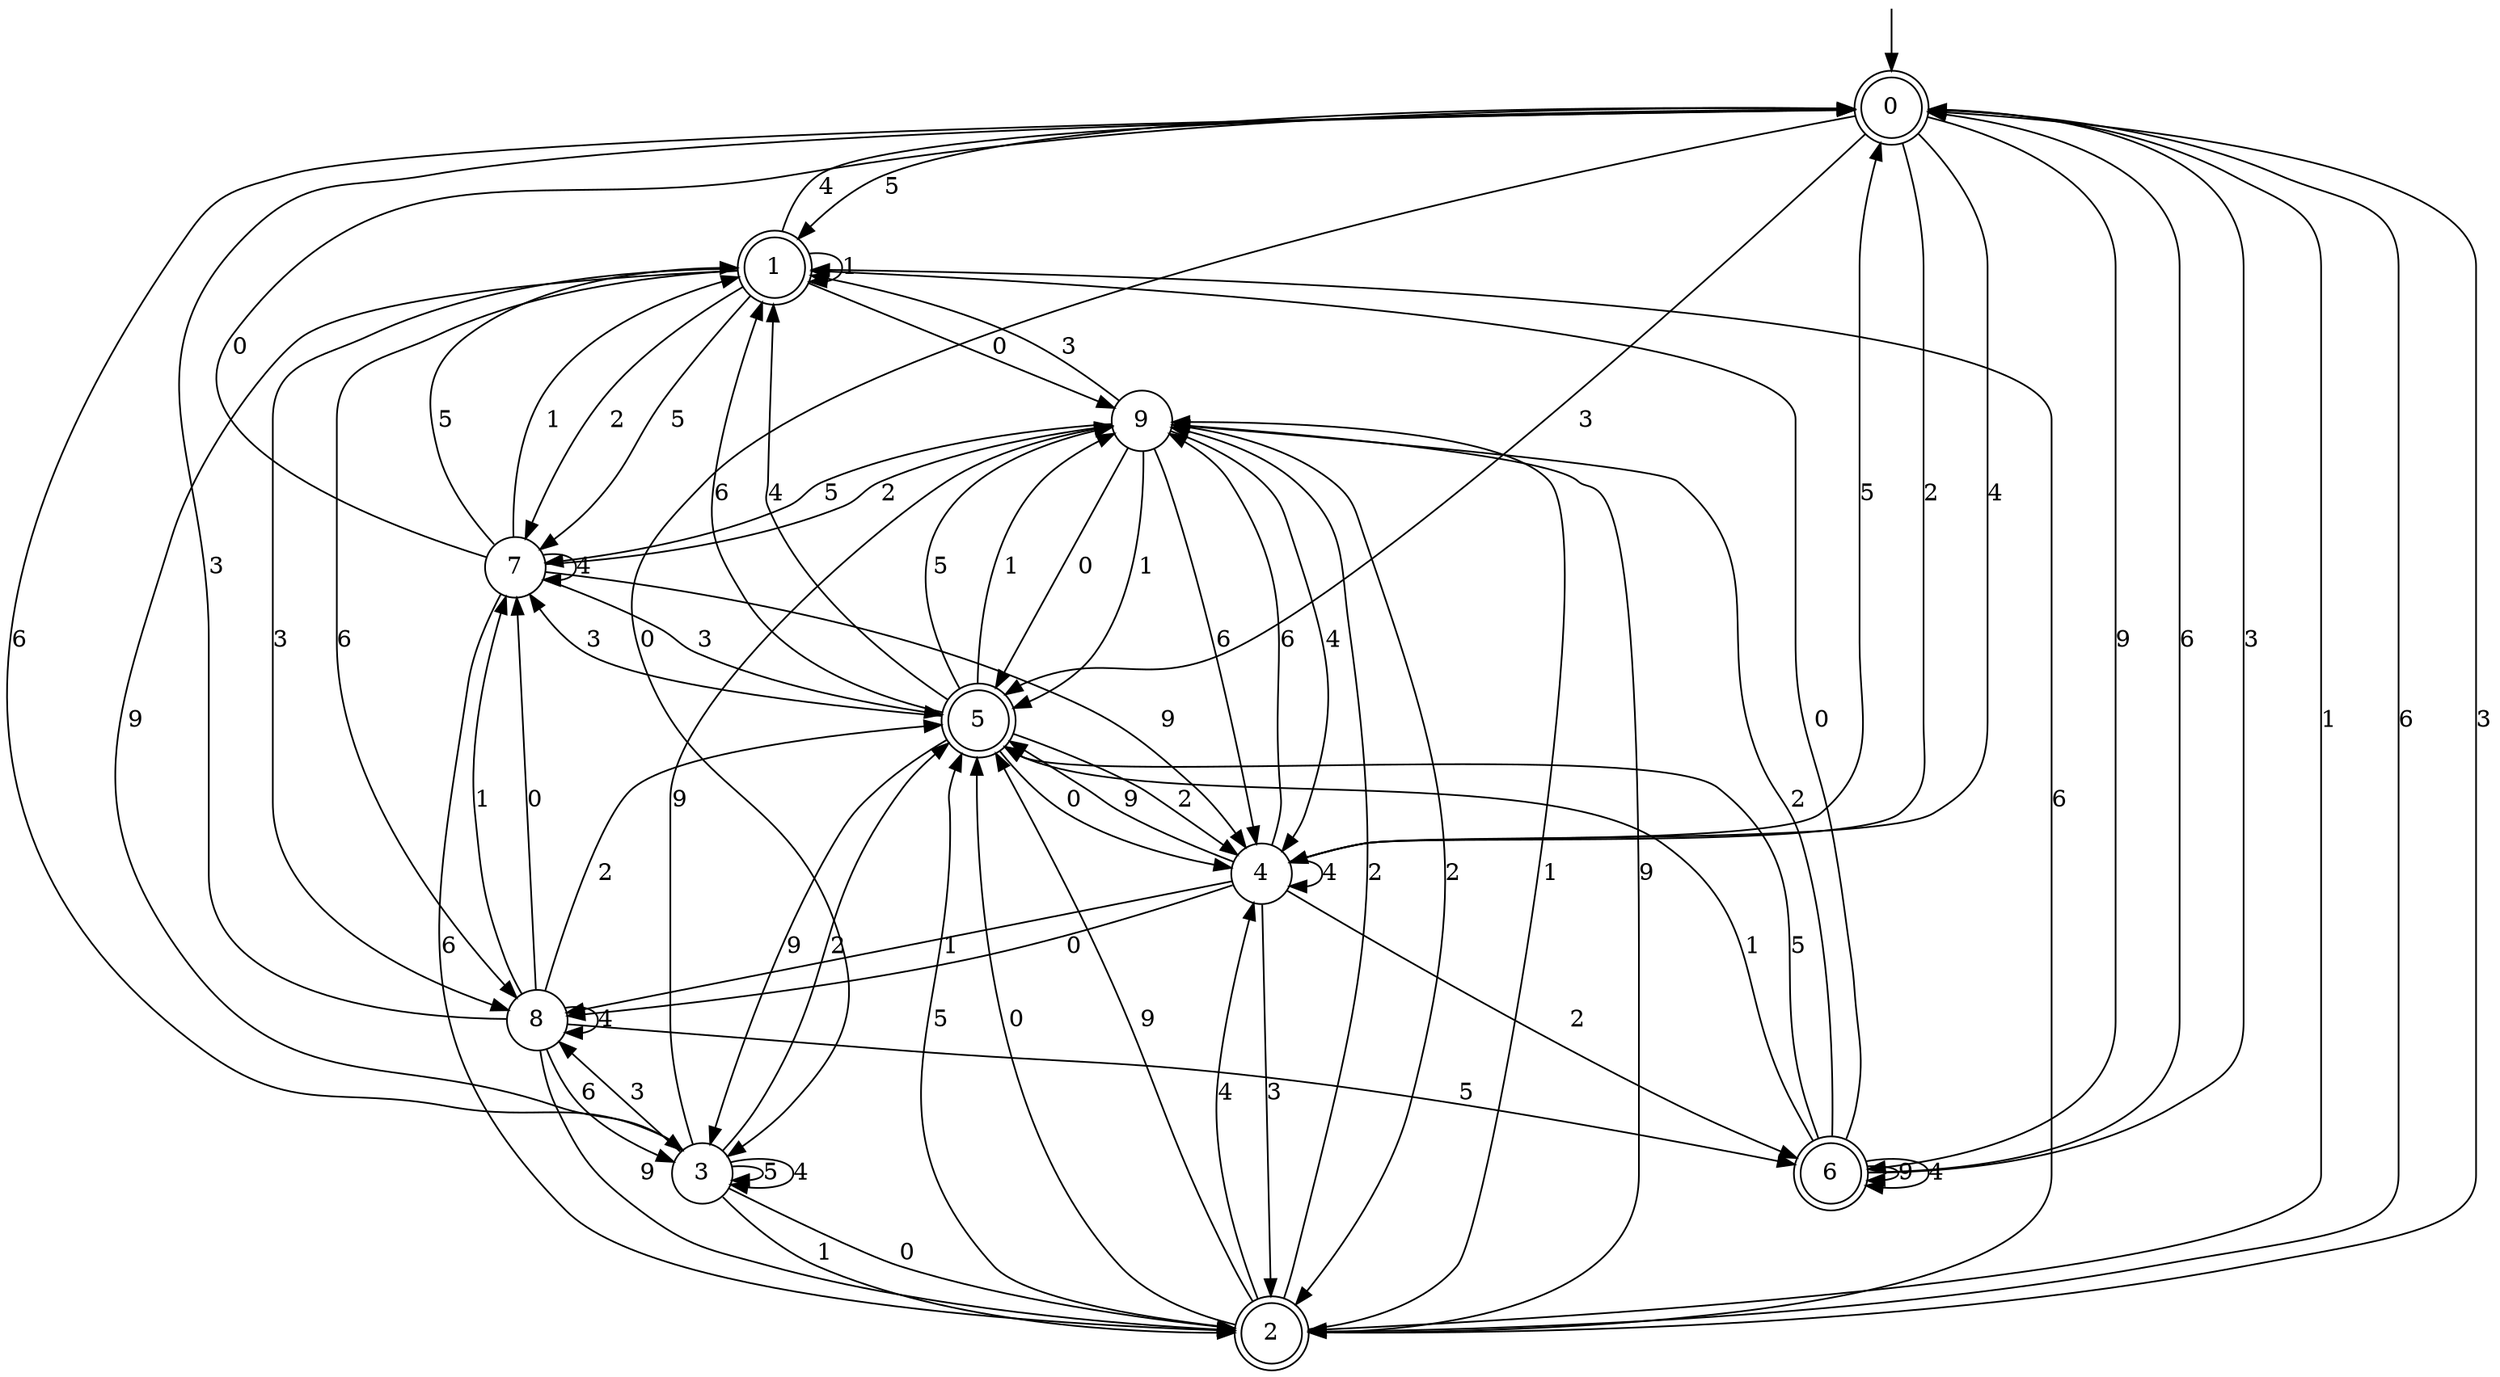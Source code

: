 digraph g {

	s0 [shape="doublecircle" label="0"];
	s1 [shape="doublecircle" label="1"];
	s2 [shape="doublecircle" label="2"];
	s3 [shape="circle" label="3"];
	s4 [shape="circle" label="4"];
	s5 [shape="doublecircle" label="5"];
	s6 [shape="doublecircle" label="6"];
	s7 [shape="circle" label="7"];
	s8 [shape="circle" label="8"];
	s9 [shape="circle" label="9"];
	s0 -> s1 [label="5"];
	s0 -> s2 [label="1"];
	s0 -> s2 [label="6"];
	s0 -> s3 [label="0"];
	s0 -> s4 [label="2"];
	s0 -> s5 [label="3"];
	s0 -> s6 [label="9"];
	s0 -> s4 [label="4"];
	s1 -> s7 [label="5"];
	s1 -> s1 [label="1"];
	s1 -> s8 [label="6"];
	s1 -> s9 [label="0"];
	s1 -> s7 [label="2"];
	s1 -> s8 [label="3"];
	s1 -> s3 [label="9"];
	s1 -> s0 [label="4"];
	s2 -> s5 [label="5"];
	s2 -> s9 [label="1"];
	s2 -> s1 [label="6"];
	s2 -> s5 [label="0"];
	s2 -> s9 [label="2"];
	s2 -> s0 [label="3"];
	s2 -> s5 [label="9"];
	s2 -> s4 [label="4"];
	s3 -> s3 [label="5"];
	s3 -> s2 [label="1"];
	s3 -> s0 [label="6"];
	s3 -> s2 [label="0"];
	s3 -> s5 [label="2"];
	s3 -> s8 [label="3"];
	s3 -> s9 [label="9"];
	s3 -> s3 [label="4"];
	s4 -> s0 [label="5"];
	s4 -> s8 [label="1"];
	s4 -> s9 [label="6"];
	s4 -> s8 [label="0"];
	s4 -> s6 [label="2"];
	s4 -> s2 [label="3"];
	s4 -> s5 [label="9"];
	s4 -> s4 [label="4"];
	s5 -> s9 [label="5"];
	s5 -> s9 [label="1"];
	s5 -> s1 [label="6"];
	s5 -> s4 [label="0"];
	s5 -> s4 [label="2"];
	s5 -> s7 [label="3"];
	s5 -> s3 [label="9"];
	s5 -> s1 [label="4"];
	s6 -> s5 [label="5"];
	s6 -> s5 [label="1"];
	s6 -> s0 [label="6"];
	s6 -> s1 [label="0"];
	s6 -> s9 [label="2"];
	s6 -> s0 [label="3"];
	s6 -> s6 [label="9"];
	s6 -> s6 [label="4"];
	s7 -> s1 [label="5"];
	s7 -> s1 [label="1"];
	s7 -> s2 [label="6"];
	s7 -> s0 [label="0"];
	s7 -> s9 [label="2"];
	s7 -> s5 [label="3"];
	s7 -> s4 [label="9"];
	s7 -> s7 [label="4"];
	s8 -> s6 [label="5"];
	s8 -> s7 [label="1"];
	s8 -> s3 [label="6"];
	s8 -> s7 [label="0"];
	s8 -> s5 [label="2"];
	s8 -> s0 [label="3"];
	s8 -> s2 [label="9"];
	s8 -> s8 [label="4"];
	s9 -> s7 [label="5"];
	s9 -> s5 [label="1"];
	s9 -> s4 [label="6"];
	s9 -> s5 [label="0"];
	s9 -> s2 [label="2"];
	s9 -> s1 [label="3"];
	s9 -> s2 [label="9"];
	s9 -> s4 [label="4"];

__start0 [label="" shape="none" width="0" height="0"];
__start0 -> s0;

}
